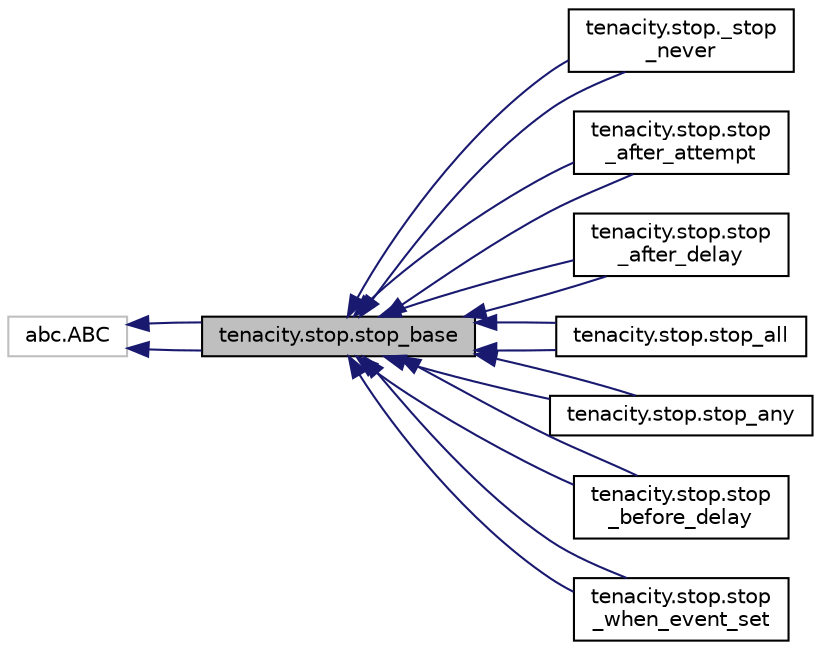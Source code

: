 digraph "tenacity.stop.stop_base"
{
 // LATEX_PDF_SIZE
  edge [fontname="Helvetica",fontsize="10",labelfontname="Helvetica",labelfontsize="10"];
  node [fontname="Helvetica",fontsize="10",shape=record];
  rankdir="LR";
  Node1 [label="tenacity.stop.stop_base",height=0.2,width=0.4,color="black", fillcolor="grey75", style="filled", fontcolor="black",tooltip=" "];
  Node2 -> Node1 [dir="back",color="midnightblue",fontsize="10",style="solid",fontname="Helvetica"];
  Node2 [label="abc.ABC",height=0.2,width=0.4,color="grey75", fillcolor="white", style="filled",tooltip=" "];
  Node2 -> Node1 [dir="back",color="midnightblue",fontsize="10",style="solid",fontname="Helvetica"];
  Node1 -> Node3 [dir="back",color="midnightblue",fontsize="10",style="solid",fontname="Helvetica"];
  Node3 [label="tenacity.stop._stop\l_never",height=0.2,width=0.4,color="black", fillcolor="white", style="filled",URL="$classtenacity_1_1stop_1_1__stop__never.html",tooltip=" "];
  Node1 -> Node3 [dir="back",color="midnightblue",fontsize="10",style="solid",fontname="Helvetica"];
  Node1 -> Node4 [dir="back",color="midnightblue",fontsize="10",style="solid",fontname="Helvetica"];
  Node4 [label="tenacity.stop.stop\l_after_attempt",height=0.2,width=0.4,color="black", fillcolor="white", style="filled",URL="$classtenacity_1_1stop_1_1stop__after__attempt.html",tooltip=" "];
  Node1 -> Node4 [dir="back",color="midnightblue",fontsize="10",style="solid",fontname="Helvetica"];
  Node1 -> Node5 [dir="back",color="midnightblue",fontsize="10",style="solid",fontname="Helvetica"];
  Node5 [label="tenacity.stop.stop\l_after_delay",height=0.2,width=0.4,color="black", fillcolor="white", style="filled",URL="$classtenacity_1_1stop_1_1stop__after__delay.html",tooltip=" "];
  Node1 -> Node5 [dir="back",color="midnightblue",fontsize="10",style="solid",fontname="Helvetica"];
  Node1 -> Node6 [dir="back",color="midnightblue",fontsize="10",style="solid",fontname="Helvetica"];
  Node6 [label="tenacity.stop.stop_all",height=0.2,width=0.4,color="black", fillcolor="white", style="filled",URL="$classtenacity_1_1stop_1_1stop__all.html",tooltip=" "];
  Node1 -> Node6 [dir="back",color="midnightblue",fontsize="10",style="solid",fontname="Helvetica"];
  Node1 -> Node7 [dir="back",color="midnightblue",fontsize="10",style="solid",fontname="Helvetica"];
  Node7 [label="tenacity.stop.stop_any",height=0.2,width=0.4,color="black", fillcolor="white", style="filled",URL="$classtenacity_1_1stop_1_1stop__any.html",tooltip=" "];
  Node1 -> Node7 [dir="back",color="midnightblue",fontsize="10",style="solid",fontname="Helvetica"];
  Node1 -> Node8 [dir="back",color="midnightblue",fontsize="10",style="solid",fontname="Helvetica"];
  Node8 [label="tenacity.stop.stop\l_before_delay",height=0.2,width=0.4,color="black", fillcolor="white", style="filled",URL="$classtenacity_1_1stop_1_1stop__before__delay.html",tooltip=" "];
  Node1 -> Node8 [dir="back",color="midnightblue",fontsize="10",style="solid",fontname="Helvetica"];
  Node1 -> Node9 [dir="back",color="midnightblue",fontsize="10",style="solid",fontname="Helvetica"];
  Node9 [label="tenacity.stop.stop\l_when_event_set",height=0.2,width=0.4,color="black", fillcolor="white", style="filled",URL="$classtenacity_1_1stop_1_1stop__when__event__set.html",tooltip=" "];
  Node1 -> Node9 [dir="back",color="midnightblue",fontsize="10",style="solid",fontname="Helvetica"];
}
